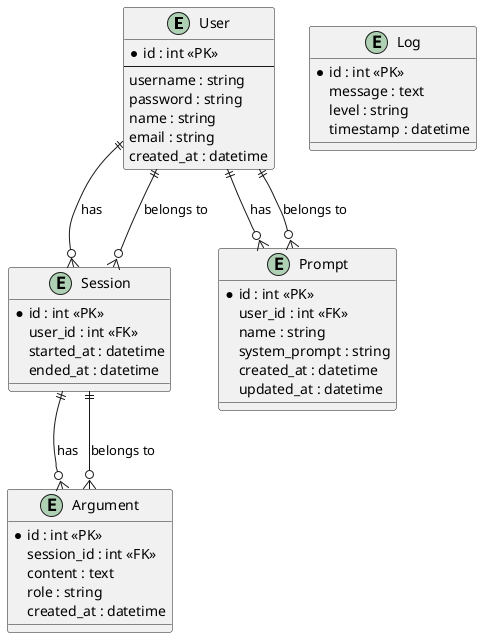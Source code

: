 @startuml ai-debate-trainer
' Database schema for ai-debate-trainer
entity "User" as users {
    *id : int <<PK>>
    --
    username : string
    password : string
    name : string
    email : string
    created_at : datetime
}

entity "Session" as sessions {
    *id : int <<PK>>
    user_id : int <<FK>>
    started_at : datetime
    ended_at : datetime
}

entity "Argument" as arguments {
    *id : int <<PK>>
    session_id : int <<FK>>
    content : text
    role : string
    created_at : datetime
}

entity "Prompt" as prompts {
    *id : int <<PK>>
    user_id : int <<FK>>
    name : string
    system_prompt : string
    created_at : datetime
    updated_at : datetime
}

entity "Log" as logs {
    *id : int <<PK>>
    message : text
    level : string
    timestamp : datetime
}

' Relationships
users ||--o{ sessions : "has"
sessions ||--o{ arguments : "has"
users ||--o{ prompts : "has"

sessions }o--|| users : "belongs to"
arguments }o--|| sessions : "belongs to"
prompts }o--|| users : "belongs to"
@enduml
